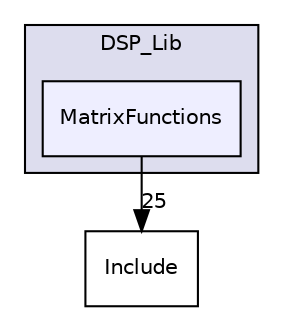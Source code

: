digraph "/home/developer/mtrain-firmware/external/CMSIS/DSP_Lib/MatrixFunctions" {
  compound=true
  node [ fontsize="10", fontname="Helvetica"];
  edge [ labelfontsize="10", labelfontname="Helvetica"];
  subgraph clusterdir_97395cc6f535af9ec28c028ceaf10592 {
    graph [ bgcolor="#ddddee", pencolor="black", label="DSP_Lib" fontname="Helvetica", fontsize="10", URL="dir_97395cc6f535af9ec28c028ceaf10592.html"]
  dir_087c5c139db1356e68b4fece4d8a8051 [shape=box, label="MatrixFunctions", style="filled", fillcolor="#eeeeff", pencolor="black", URL="dir_087c5c139db1356e68b4fece4d8a8051.html"];
  }
  dir_ea7e36173fdf5d3e10f7d99384a1945b [shape=box label="Include" URL="dir_ea7e36173fdf5d3e10f7d99384a1945b.html"];
  dir_087c5c139db1356e68b4fece4d8a8051->dir_ea7e36173fdf5d3e10f7d99384a1945b [headlabel="25", labeldistance=1.5 headhref="dir_000028_000032.html"];
}
